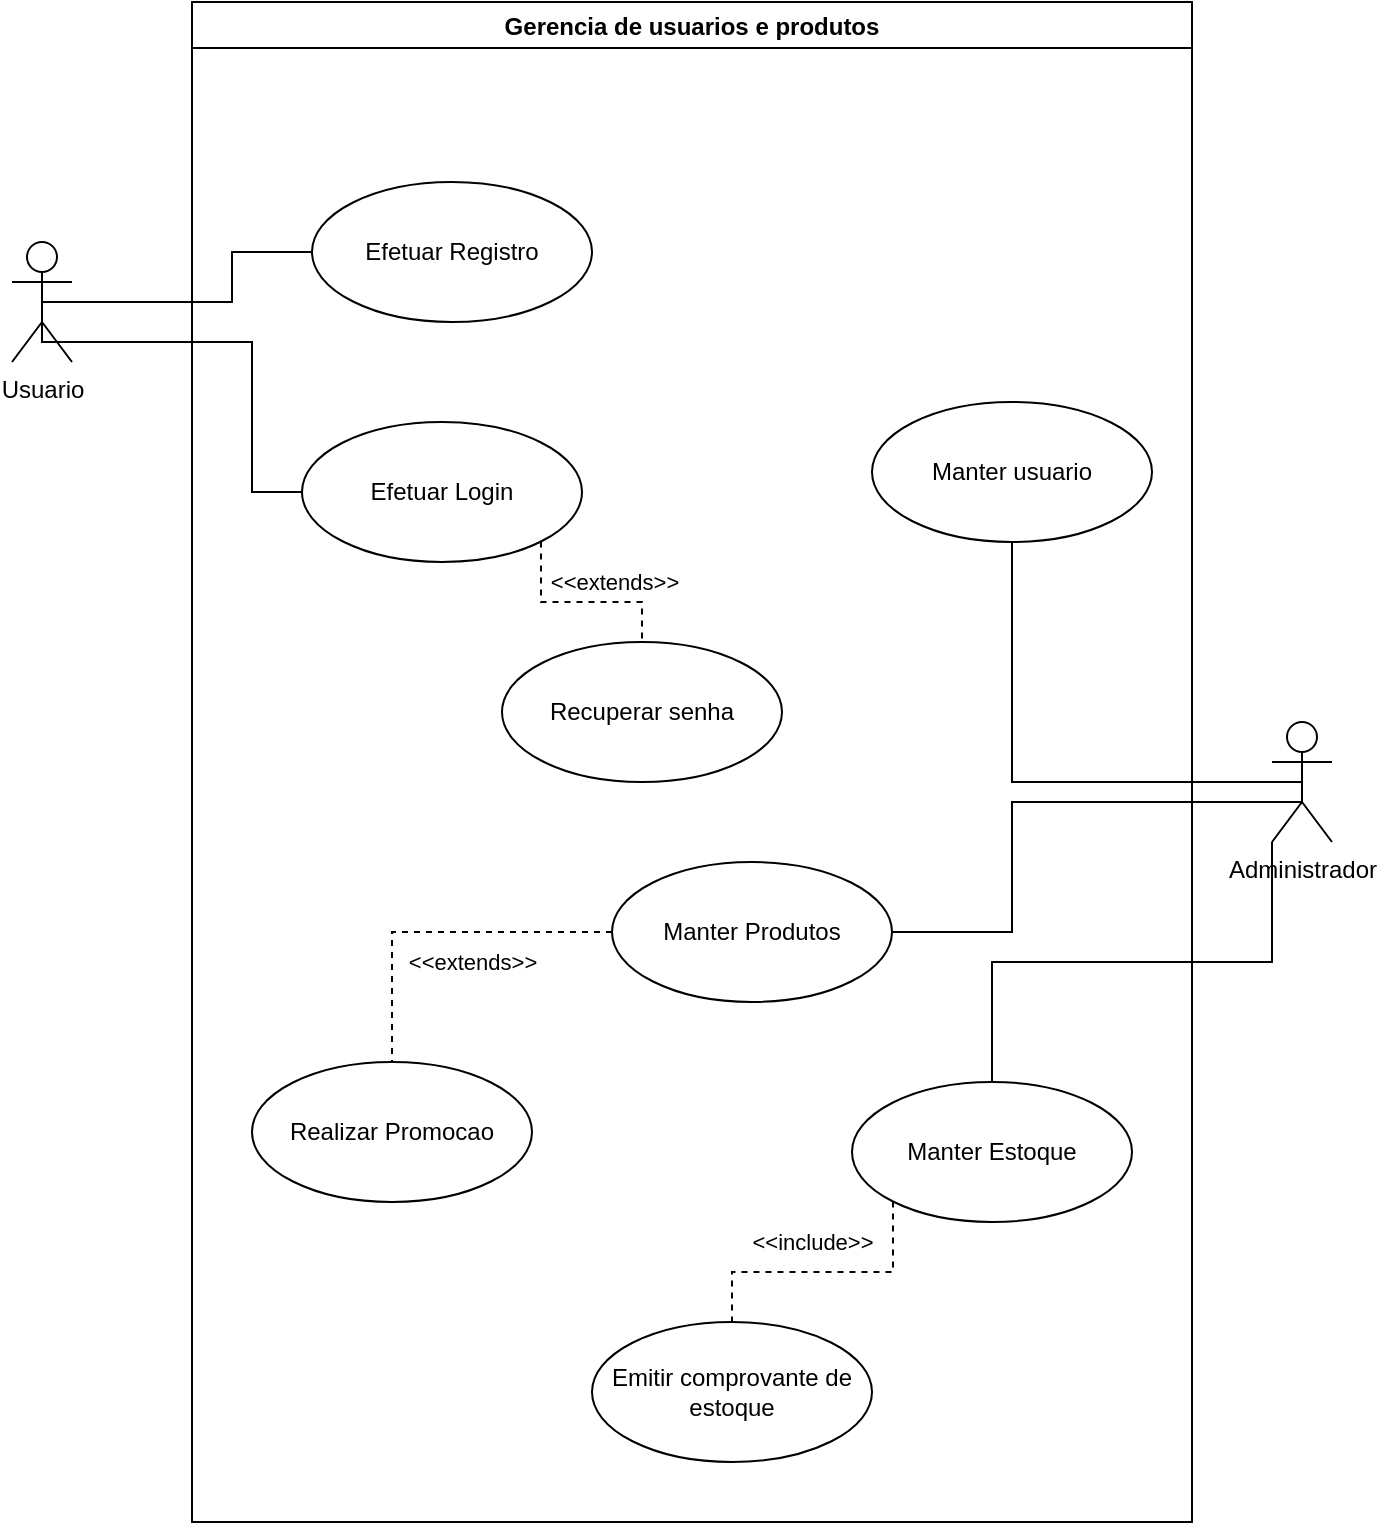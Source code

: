 <mxfile version="14.6.13" type="device"><diagram id="0TDFNjhMEhi2Ri1Nttta" name="Page-1"><mxGraphModel dx="1412" dy="853" grid="1" gridSize="10" guides="1" tooltips="1" connect="1" arrows="1" fold="1" page="1" pageScale="1" pageWidth="850" pageHeight="1100" math="0" shadow="0"><root><mxCell id="0"/><mxCell id="1" parent="0"/><mxCell id="YogrUc2ON2IacSuWtEhP-13" style="edgeStyle=orthogonalEdgeStyle;rounded=0;orthogonalLoop=1;jettySize=auto;html=1;exitX=0.5;exitY=0.5;exitDx=0;exitDy=0;exitPerimeter=0;entryX=0;entryY=0.5;entryDx=0;entryDy=0;endArrow=none;endFill=0;" parent="1" source="YogrUc2ON2IacSuWtEhP-5" target="YogrUc2ON2IacSuWtEhP-12" edge="1"><mxGeometry relative="1" as="geometry"><Array as="points"><mxPoint x="200" y="200"/><mxPoint x="200" y="175"/></Array></mxGeometry></mxCell><mxCell id="YogrUc2ON2IacSuWtEhP-15" style="edgeStyle=orthogonalEdgeStyle;rounded=0;orthogonalLoop=1;jettySize=auto;html=1;exitX=0.5;exitY=0.5;exitDx=0;exitDy=0;exitPerimeter=0;entryX=0;entryY=0.5;entryDx=0;entryDy=0;endArrow=none;endFill=0;" parent="1" source="YogrUc2ON2IacSuWtEhP-5" target="YogrUc2ON2IacSuWtEhP-14" edge="1"><mxGeometry relative="1" as="geometry"><Array as="points"><mxPoint x="105" y="220"/><mxPoint x="210" y="220"/><mxPoint x="210" y="295"/></Array></mxGeometry></mxCell><mxCell id="YogrUc2ON2IacSuWtEhP-5" value="Usuario" style="shape=umlActor;verticalLabelPosition=bottom;verticalAlign=top;html=1;outlineConnect=0;" parent="1" vertex="1"><mxGeometry x="90" y="170" width="30" height="60" as="geometry"/></mxCell><mxCell id="YogrUc2ON2IacSuWtEhP-11" style="edgeStyle=orthogonalEdgeStyle;rounded=0;orthogonalLoop=1;jettySize=auto;html=1;exitX=0.5;exitY=0.5;exitDx=0;exitDy=0;exitPerimeter=0;endArrow=none;endFill=0;" parent="1" source="YogrUc2ON2IacSuWtEhP-9" target="YogrUc2ON2IacSuWtEhP-10" edge="1"><mxGeometry relative="1" as="geometry"/></mxCell><mxCell id="YogrUc2ON2IacSuWtEhP-18" style="edgeStyle=orthogonalEdgeStyle;rounded=0;orthogonalLoop=1;jettySize=auto;html=1;exitX=0.5;exitY=0.5;exitDx=0;exitDy=0;exitPerimeter=0;endArrow=none;endFill=0;" parent="1" source="YogrUc2ON2IacSuWtEhP-9" target="YogrUc2ON2IacSuWtEhP-17" edge="1"><mxGeometry relative="1" as="geometry"><Array as="points"><mxPoint x="735" y="450"/><mxPoint x="590" y="450"/><mxPoint x="590" y="515"/></Array></mxGeometry></mxCell><mxCell id="YogrUc2ON2IacSuWtEhP-30" style="edgeStyle=orthogonalEdgeStyle;rounded=0;orthogonalLoop=1;jettySize=auto;html=1;exitX=0;exitY=1;exitDx=0;exitDy=0;exitPerimeter=0;endArrow=none;endFill=0;" parent="1" source="YogrUc2ON2IacSuWtEhP-9" target="YogrUc2ON2IacSuWtEhP-23" edge="1"><mxGeometry relative="1" as="geometry"/></mxCell><mxCell id="YogrUc2ON2IacSuWtEhP-9" value="Administrador" style="shape=umlActor;verticalLabelPosition=bottom;verticalAlign=top;html=1;" parent="1" vertex="1"><mxGeometry x="720" y="410" width="30" height="60" as="geometry"/></mxCell><mxCell id="YogrUc2ON2IacSuWtEhP-10" value="Manter usuario" style="ellipse;whiteSpace=wrap;html=1;" parent="1" vertex="1"><mxGeometry x="520" y="250" width="140" height="70" as="geometry"/></mxCell><mxCell id="YogrUc2ON2IacSuWtEhP-12" value="Efetuar Registro" style="ellipse;whiteSpace=wrap;html=1;" parent="1" vertex="1"><mxGeometry x="240" y="140" width="140" height="70" as="geometry"/></mxCell><mxCell id="YogrUc2ON2IacSuWtEhP-26" style="edgeStyle=orthogonalEdgeStyle;rounded=0;orthogonalLoop=1;jettySize=auto;html=1;exitX=1;exitY=1;exitDx=0;exitDy=0;endArrow=none;endFill=0;dashed=1;" parent="1" source="YogrUc2ON2IacSuWtEhP-14" target="YogrUc2ON2IacSuWtEhP-16" edge="1"><mxGeometry relative="1" as="geometry"/></mxCell><mxCell id="YogrUc2ON2IacSuWtEhP-27" value="&amp;lt;&amp;lt;extends&amp;gt;&amp;gt;" style="edgeLabel;html=1;align=center;verticalAlign=middle;resizable=0;points=[];" parent="YogrUc2ON2IacSuWtEhP-26" vertex="1" connectable="0"><mxGeometry x="-0.159" y="-1" relative="1" as="geometry"><mxPoint x="24" y="-11" as="offset"/></mxGeometry></mxCell><mxCell id="YogrUc2ON2IacSuWtEhP-14" value="Efetuar Login" style="ellipse;whiteSpace=wrap;html=1;" parent="1" vertex="1"><mxGeometry x="235" y="260" width="140" height="70" as="geometry"/></mxCell><mxCell id="YogrUc2ON2IacSuWtEhP-16" value="Recuperar senha" style="ellipse;whiteSpace=wrap;html=1;" parent="1" vertex="1"><mxGeometry x="335" y="370" width="140" height="70" as="geometry"/></mxCell><mxCell id="YogrUc2ON2IacSuWtEhP-28" style="edgeStyle=orthogonalEdgeStyle;rounded=0;orthogonalLoop=1;jettySize=auto;html=1;exitX=0;exitY=0.5;exitDx=0;exitDy=0;dashed=1;endArrow=none;endFill=0;" parent="1" source="YogrUc2ON2IacSuWtEhP-17" target="YogrUc2ON2IacSuWtEhP-19" edge="1"><mxGeometry relative="1" as="geometry"/></mxCell><mxCell id="YogrUc2ON2IacSuWtEhP-29" value="&amp;lt;&amp;lt;extends&amp;gt;&amp;gt;" style="edgeLabel;html=1;align=center;verticalAlign=middle;resizable=0;points=[];" parent="YogrUc2ON2IacSuWtEhP-28" vertex="1" connectable="0"><mxGeometry x="-0.134" y="-1" relative="1" as="geometry"><mxPoint x="6" y="16" as="offset"/></mxGeometry></mxCell><mxCell id="YogrUc2ON2IacSuWtEhP-17" value="Manter Produtos" style="ellipse;whiteSpace=wrap;html=1;" parent="1" vertex="1"><mxGeometry x="390" y="480" width="140" height="70" as="geometry"/></mxCell><mxCell id="YogrUc2ON2IacSuWtEhP-19" value="Realizar Promocao" style="ellipse;whiteSpace=wrap;html=1;" parent="1" vertex="1"><mxGeometry x="210" y="580" width="140" height="70" as="geometry"/></mxCell><mxCell id="YogrUc2ON2IacSuWtEhP-31" style="edgeStyle=orthogonalEdgeStyle;rounded=0;orthogonalLoop=1;jettySize=auto;html=1;exitX=0;exitY=1;exitDx=0;exitDy=0;entryX=0.5;entryY=0;entryDx=0;entryDy=0;dashed=1;endArrow=none;endFill=0;" parent="1" source="YogrUc2ON2IacSuWtEhP-23" target="YogrUc2ON2IacSuWtEhP-24" edge="1"><mxGeometry relative="1" as="geometry"/></mxCell><mxCell id="YogrUc2ON2IacSuWtEhP-32" value="&amp;lt;&amp;lt;include&amp;gt;&amp;gt;" style="edgeLabel;html=1;align=center;verticalAlign=middle;resizable=0;points=[];" parent="YogrUc2ON2IacSuWtEhP-31" vertex="1" connectable="0"><mxGeometry x="-0.249" relative="1" as="geometry"><mxPoint x="-23" y="-15" as="offset"/></mxGeometry></mxCell><mxCell id="YogrUc2ON2IacSuWtEhP-23" value="Manter Estoque" style="ellipse;whiteSpace=wrap;html=1;" parent="1" vertex="1"><mxGeometry x="510" y="590" width="140" height="70" as="geometry"/></mxCell><mxCell id="YogrUc2ON2IacSuWtEhP-24" value="Emitir comprovante de estoque" style="ellipse;whiteSpace=wrap;html=1;" parent="1" vertex="1"><mxGeometry x="380" y="710" width="140" height="70" as="geometry"/></mxCell><mxCell id="CQuSFBtK768yVR99tY8i-1" value="Gerencia de usuarios e produtos" style="swimlane;" vertex="1" parent="1"><mxGeometry x="180" y="50" width="500" height="760" as="geometry"><mxRectangle x="180" y="50" width="220" height="23" as="alternateBounds"/></mxGeometry></mxCell></root></mxGraphModel></diagram></mxfile>